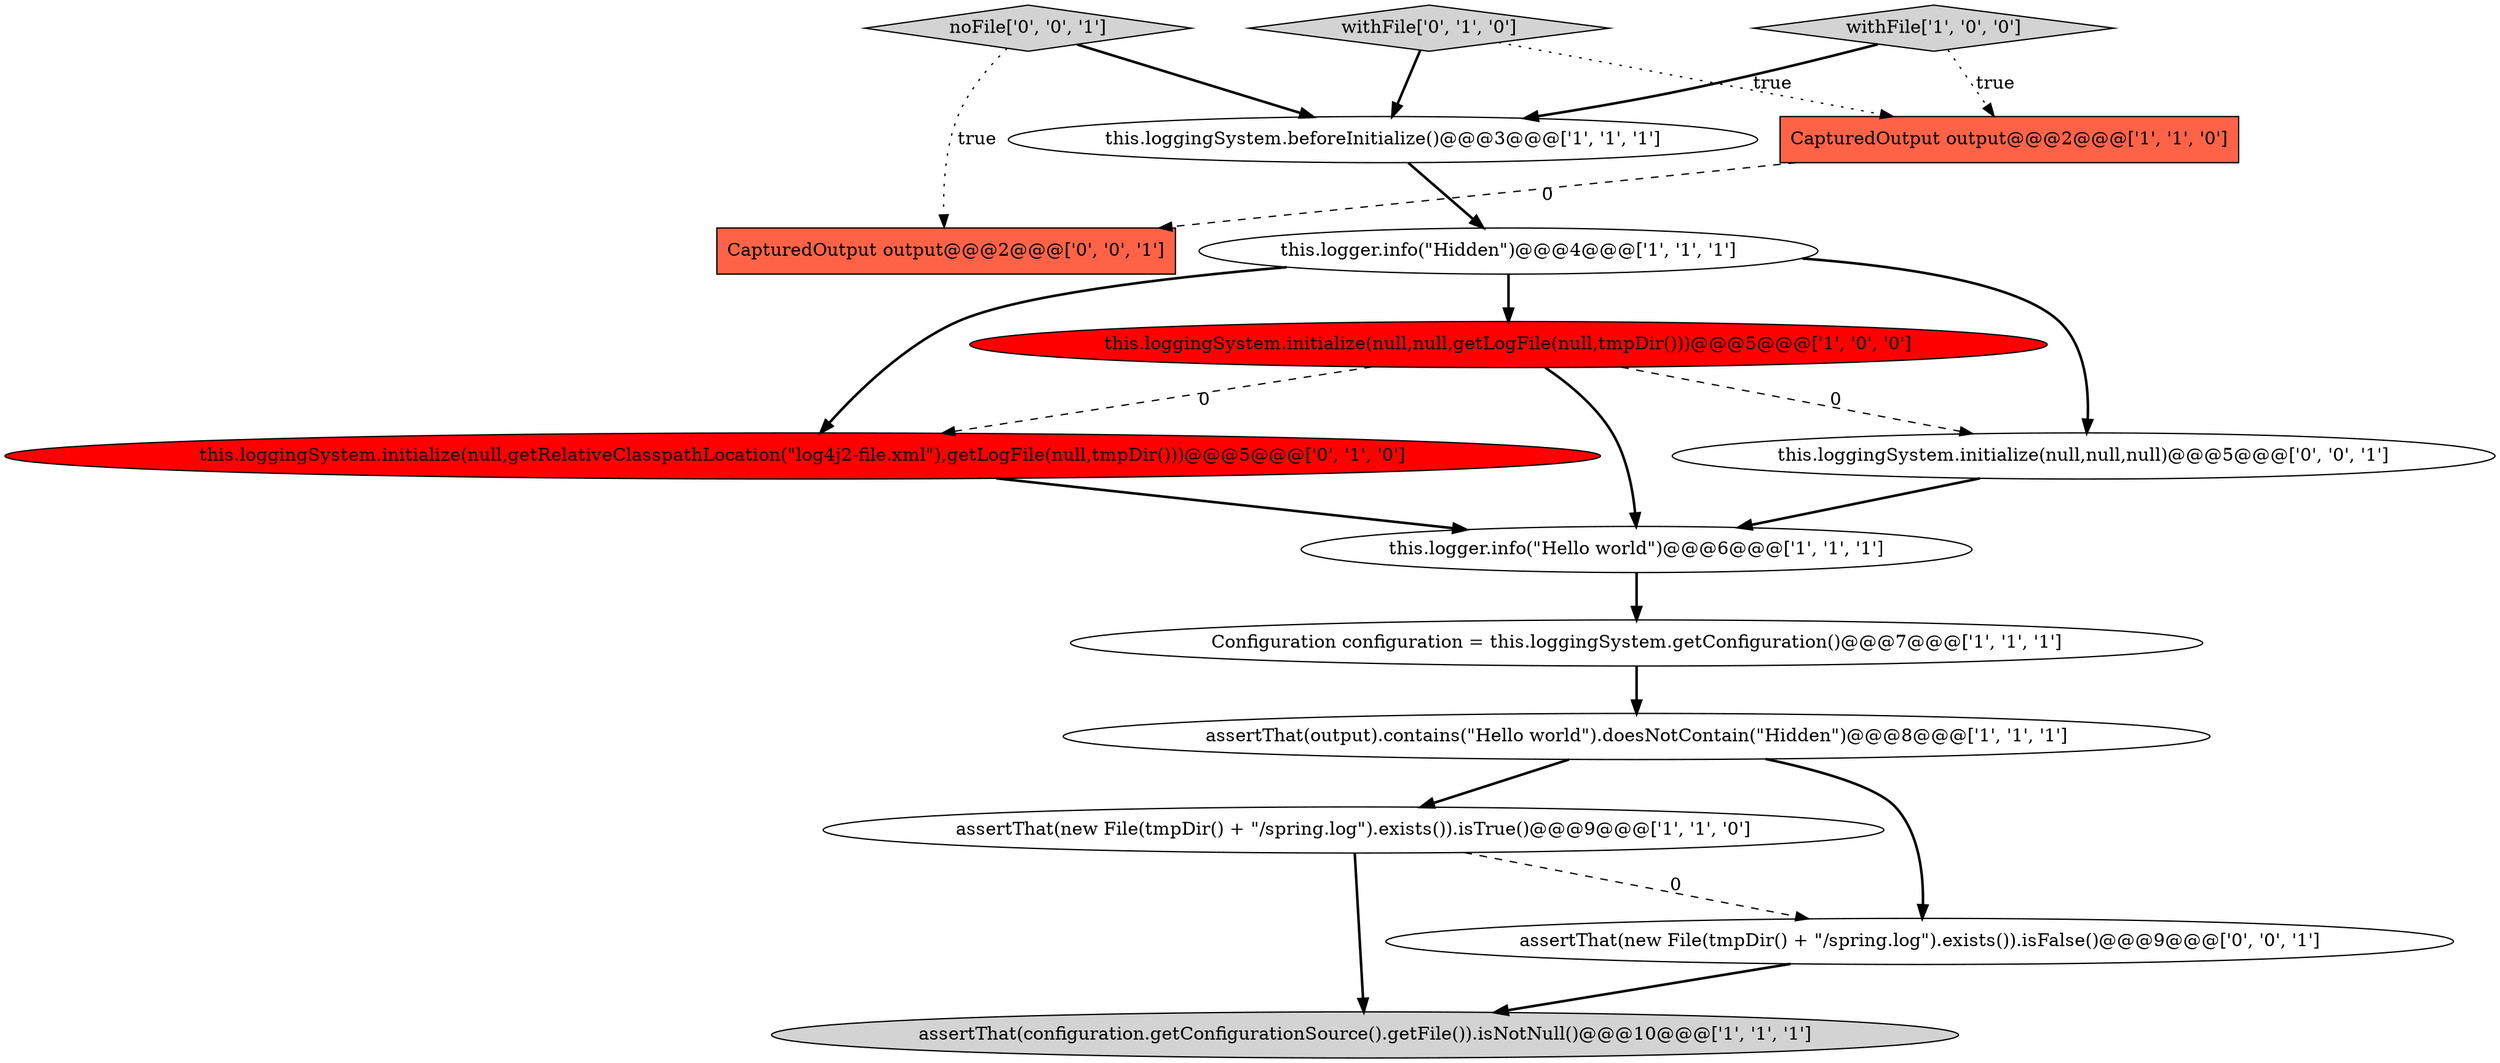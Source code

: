digraph {
13 [style = filled, label = "CapturedOutput output@@@2@@@['0', '0', '1']", fillcolor = tomato, shape = box image = "AAA0AAABBB3BBB"];
1 [style = filled, label = "this.logger.info(\"Hello world\")@@@6@@@['1', '1', '1']", fillcolor = white, shape = ellipse image = "AAA0AAABBB1BBB"];
0 [style = filled, label = "this.loggingSystem.beforeInitialize()@@@3@@@['1', '1', '1']", fillcolor = white, shape = ellipse image = "AAA0AAABBB1BBB"];
2 [style = filled, label = "assertThat(output).contains(\"Hello world\").doesNotContain(\"Hidden\")@@@8@@@['1', '1', '1']", fillcolor = white, shape = ellipse image = "AAA0AAABBB1BBB"];
3 [style = filled, label = "CapturedOutput output@@@2@@@['1', '1', '0']", fillcolor = tomato, shape = box image = "AAA0AAABBB1BBB"];
8 [style = filled, label = "Configuration configuration = this.loggingSystem.getConfiguration()@@@7@@@['1', '1', '1']", fillcolor = white, shape = ellipse image = "AAA0AAABBB1BBB"];
9 [style = filled, label = "assertThat(new File(tmpDir() + \"/spring.log\").exists()).isTrue()@@@9@@@['1', '1', '0']", fillcolor = white, shape = ellipse image = "AAA0AAABBB1BBB"];
12 [style = filled, label = "assertThat(new File(tmpDir() + \"/spring.log\").exists()).isFalse()@@@9@@@['0', '0', '1']", fillcolor = white, shape = ellipse image = "AAA0AAABBB3BBB"];
15 [style = filled, label = "noFile['0', '0', '1']", fillcolor = lightgray, shape = diamond image = "AAA0AAABBB3BBB"];
7 [style = filled, label = "this.loggingSystem.initialize(null,null,getLogFile(null,tmpDir()))@@@5@@@['1', '0', '0']", fillcolor = red, shape = ellipse image = "AAA1AAABBB1BBB"];
5 [style = filled, label = "assertThat(configuration.getConfigurationSource().getFile()).isNotNull()@@@10@@@['1', '1', '1']", fillcolor = lightgray, shape = ellipse image = "AAA0AAABBB1BBB"];
4 [style = filled, label = "this.logger.info(\"Hidden\")@@@4@@@['1', '1', '1']", fillcolor = white, shape = ellipse image = "AAA0AAABBB1BBB"];
14 [style = filled, label = "this.loggingSystem.initialize(null,null,null)@@@5@@@['0', '0', '1']", fillcolor = white, shape = ellipse image = "AAA0AAABBB3BBB"];
6 [style = filled, label = "withFile['1', '0', '0']", fillcolor = lightgray, shape = diamond image = "AAA0AAABBB1BBB"];
10 [style = filled, label = "this.loggingSystem.initialize(null,getRelativeClasspathLocation(\"log4j2-file.xml\"),getLogFile(null,tmpDir()))@@@5@@@['0', '1', '0']", fillcolor = red, shape = ellipse image = "AAA1AAABBB2BBB"];
11 [style = filled, label = "withFile['0', '1', '0']", fillcolor = lightgray, shape = diamond image = "AAA0AAABBB2BBB"];
4->10 [style = bold, label=""];
4->14 [style = bold, label=""];
7->1 [style = bold, label=""];
1->8 [style = bold, label=""];
12->5 [style = bold, label=""];
7->14 [style = dashed, label="0"];
6->0 [style = bold, label=""];
2->9 [style = bold, label=""];
3->13 [style = dashed, label="0"];
4->7 [style = bold, label=""];
14->1 [style = bold, label=""];
2->12 [style = bold, label=""];
15->13 [style = dotted, label="true"];
11->0 [style = bold, label=""];
8->2 [style = bold, label=""];
0->4 [style = bold, label=""];
15->0 [style = bold, label=""];
9->5 [style = bold, label=""];
7->10 [style = dashed, label="0"];
9->12 [style = dashed, label="0"];
6->3 [style = dotted, label="true"];
10->1 [style = bold, label=""];
11->3 [style = dotted, label="true"];
}
